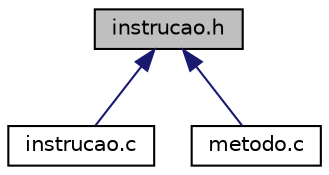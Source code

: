 digraph "instrucao.h"
{
 // INTERACTIVE_SVG=YES
  edge [fontname="Helvetica",fontsize="10",labelfontname="Helvetica",labelfontsize="10"];
  node [fontname="Helvetica",fontsize="10",shape=record];
  Node2 [label="instrucao.h",height=0.2,width=0.4,color="black", fillcolor="grey75", style="filled", fontcolor="black"];
  Node2 -> Node3 [dir="back",color="midnightblue",fontsize="10",style="solid",fontname="Helvetica"];
  Node3 [label="instrucao.c",height=0.2,width=0.4,color="black", fillcolor="white", style="filled",URL="$instrucao_8c.html",tooltip="Define, interpreta e executa as instruções do programa sendo executado. "];
  Node2 -> Node4 [dir="back",color="midnightblue",fontsize="10",style="solid",fontname="Helvetica"];
  Node4 [label="metodo.c",height=0.2,width=0.4,color="black", fillcolor="white", style="filled",URL="$metodo_8c.html",tooltip="Arquivo que carrega a area de metodos na memoria para inciar a execucao do programa Java..."];
}
